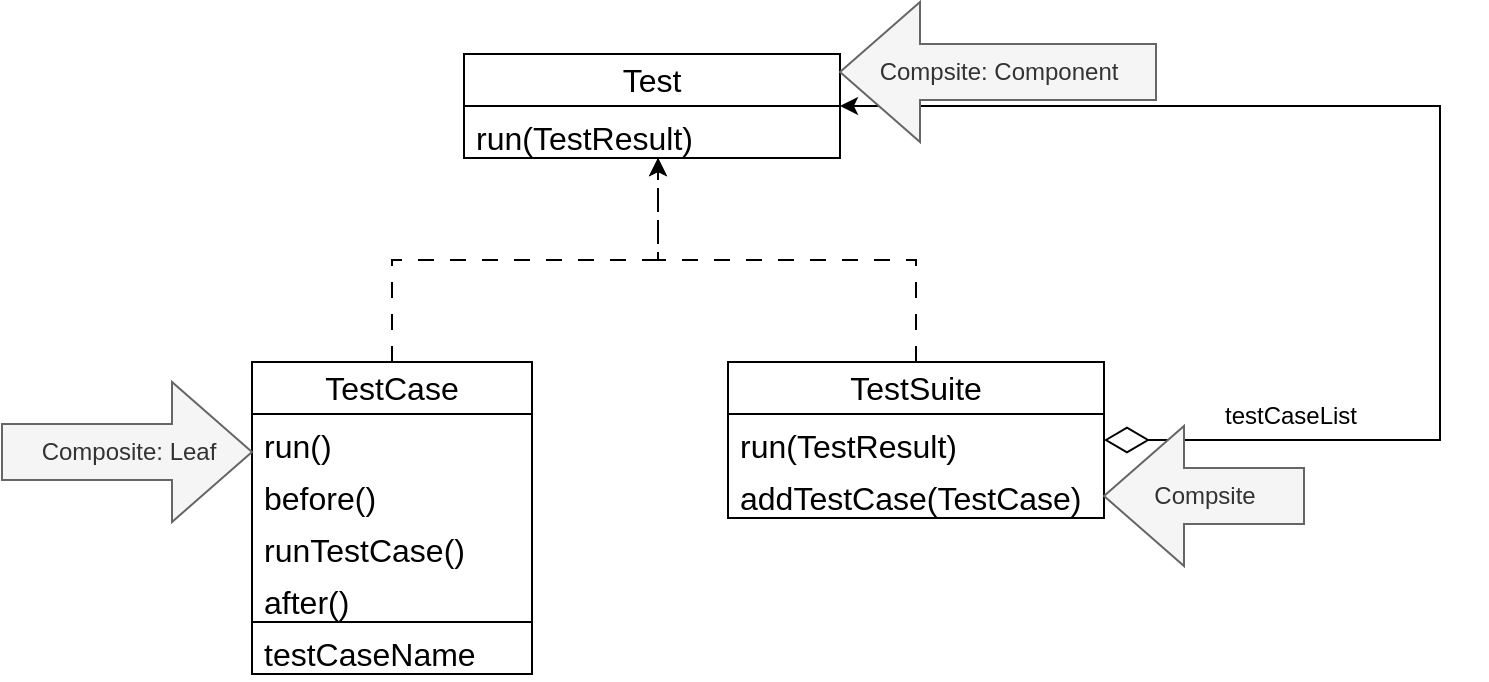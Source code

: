 <mxfile version="22.1.11" type="github">
  <diagram name="페이지-1" id="LbZxrBz2ofLp_WL8UCSQ">
    <mxGraphModel dx="2234" dy="1161" grid="0" gridSize="10" guides="1" tooltips="1" connect="1" arrows="1" fold="1" page="0" pageScale="1" pageWidth="827" pageHeight="1169" math="0" shadow="0">
      <root>
        <mxCell id="0" />
        <mxCell id="1" parent="0" />
        <mxCell id="CJBsxGkzlGZVFUbRF24I-1" value="TestCase" style="swimlane;fontStyle=0;childLayout=stackLayout;horizontal=1;startSize=26;fillColor=none;horizontalStack=0;resizeParent=1;resizeParentMax=0;resizeLast=0;collapsible=1;marginBottom=0;whiteSpace=wrap;html=1;fontSize=16;" vertex="1" parent="1">
          <mxGeometry x="-350" y="145" width="140" height="156" as="geometry" />
        </mxCell>
        <mxCell id="CJBsxGkzlGZVFUbRF24I-2" value="run()" style="text;strokeColor=none;fillColor=none;align=left;verticalAlign=top;spacingLeft=4;spacingRight=4;overflow=hidden;rotatable=0;points=[[0,0.5],[1,0.5]];portConstraint=eastwest;whiteSpace=wrap;html=1;fontSize=16;" vertex="1" parent="CJBsxGkzlGZVFUbRF24I-1">
          <mxGeometry y="26" width="140" height="26" as="geometry" />
        </mxCell>
        <mxCell id="CJBsxGkzlGZVFUbRF24I-6" value="before()" style="text;strokeColor=none;fillColor=none;align=left;verticalAlign=top;spacingLeft=4;spacingRight=4;overflow=hidden;rotatable=0;points=[[0,0.5],[1,0.5]];portConstraint=eastwest;whiteSpace=wrap;html=1;fontSize=16;" vertex="1" parent="CJBsxGkzlGZVFUbRF24I-1">
          <mxGeometry y="52" width="140" height="26" as="geometry" />
        </mxCell>
        <mxCell id="CJBsxGkzlGZVFUbRF24I-7" value="runTestCase()" style="text;strokeColor=none;fillColor=none;align=left;verticalAlign=top;spacingLeft=4;spacingRight=4;overflow=hidden;rotatable=0;points=[[0,0.5],[1,0.5]];portConstraint=eastwest;whiteSpace=wrap;html=1;fontSize=16;" vertex="1" parent="CJBsxGkzlGZVFUbRF24I-1">
          <mxGeometry y="78" width="140" height="26" as="geometry" />
        </mxCell>
        <mxCell id="CJBsxGkzlGZVFUbRF24I-20" value="after()" style="text;strokeColor=none;fillColor=none;align=left;verticalAlign=top;spacingLeft=4;spacingRight=4;overflow=hidden;rotatable=0;points=[[0,0.5],[1,0.5]];portConstraint=eastwest;whiteSpace=wrap;html=1;fontSize=16;" vertex="1" parent="CJBsxGkzlGZVFUbRF24I-1">
          <mxGeometry y="104" width="140" height="26" as="geometry" />
        </mxCell>
        <mxCell id="CJBsxGkzlGZVFUbRF24I-8" value="testCaseName" style="text;strokeColor=default;fillColor=none;align=left;verticalAlign=top;spacingLeft=4;spacingRight=4;overflow=hidden;rotatable=0;points=[[0,0.5],[1,0.5]];portConstraint=eastwest;whiteSpace=wrap;html=1;fontSize=16;" vertex="1" parent="CJBsxGkzlGZVFUbRF24I-1">
          <mxGeometry y="130" width="140" height="26" as="geometry" />
        </mxCell>
        <mxCell id="CJBsxGkzlGZVFUbRF24I-34" style="edgeStyle=orthogonalEdgeStyle;rounded=0;orthogonalLoop=1;jettySize=auto;html=1;entryX=1;entryY=0.5;entryDx=0;entryDy=0;startArrow=diamondThin;startFill=0;targetPerimeterSpacing=10;startSize=20;" edge="1" parent="1" source="CJBsxGkzlGZVFUbRF24I-21" target="CJBsxGkzlGZVFUbRF24I-27">
          <mxGeometry relative="1" as="geometry">
            <Array as="points">
              <mxPoint x="244" y="184" />
              <mxPoint x="244" y="17" />
            </Array>
          </mxGeometry>
        </mxCell>
        <mxCell id="CJBsxGkzlGZVFUbRF24I-21" value="TestSuite" style="swimlane;fontStyle=0;childLayout=stackLayout;horizontal=1;startSize=26;fillColor=none;horizontalStack=0;resizeParent=1;resizeParentMax=0;resizeLast=0;collapsible=1;marginBottom=0;whiteSpace=wrap;html=1;fontSize=16;" vertex="1" parent="1">
          <mxGeometry x="-112" y="145" width="188" height="78" as="geometry" />
        </mxCell>
        <mxCell id="CJBsxGkzlGZVFUbRF24I-22" value="run(TestResult)" style="text;strokeColor=none;fillColor=none;align=left;verticalAlign=top;spacingLeft=4;spacingRight=4;overflow=hidden;rotatable=0;points=[[0,0.5],[1,0.5]];portConstraint=eastwest;whiteSpace=wrap;html=1;fontSize=16;" vertex="1" parent="CJBsxGkzlGZVFUbRF24I-21">
          <mxGeometry y="26" width="188" height="26" as="geometry" />
        </mxCell>
        <mxCell id="CJBsxGkzlGZVFUbRF24I-23" value="addTestCase(TestCase)" style="text;strokeColor=none;fillColor=none;align=left;verticalAlign=top;spacingLeft=4;spacingRight=4;overflow=hidden;rotatable=0;points=[[0,0.5],[1,0.5]];portConstraint=eastwest;whiteSpace=wrap;html=1;fontSize=16;" vertex="1" parent="CJBsxGkzlGZVFUbRF24I-21">
          <mxGeometry y="52" width="188" height="26" as="geometry" />
        </mxCell>
        <mxCell id="CJBsxGkzlGZVFUbRF24I-27" value="Test" style="swimlane;fontStyle=0;childLayout=stackLayout;horizontal=1;startSize=26;fillColor=none;horizontalStack=0;resizeParent=1;resizeParentMax=0;resizeLast=0;collapsible=1;marginBottom=0;whiteSpace=wrap;html=1;fontSize=16;" vertex="1" parent="1">
          <mxGeometry x="-244" y="-9" width="188" height="52" as="geometry" />
        </mxCell>
        <mxCell id="CJBsxGkzlGZVFUbRF24I-28" value="run(TestResult)" style="text;strokeColor=none;fillColor=none;align=left;verticalAlign=top;spacingLeft=4;spacingRight=4;overflow=hidden;rotatable=0;points=[[0,0.5],[1,0.5]];portConstraint=eastwest;whiteSpace=wrap;html=1;fontSize=16;" vertex="1" parent="CJBsxGkzlGZVFUbRF24I-27">
          <mxGeometry y="26" width="188" height="26" as="geometry" />
        </mxCell>
        <mxCell id="CJBsxGkzlGZVFUbRF24I-32" style="edgeStyle=orthogonalEdgeStyle;rounded=0;orthogonalLoop=1;jettySize=auto;html=1;entryX=0.516;entryY=1;entryDx=0;entryDy=0;entryPerimeter=0;strokeColor=default;dashed=1;dashPattern=8 8;" edge="1" parent="1" source="CJBsxGkzlGZVFUbRF24I-1" target="CJBsxGkzlGZVFUbRF24I-28">
          <mxGeometry relative="1" as="geometry" />
        </mxCell>
        <mxCell id="CJBsxGkzlGZVFUbRF24I-33" style="edgeStyle=orthogonalEdgeStyle;rounded=0;orthogonalLoop=1;jettySize=auto;html=1;entryX=0.516;entryY=1;entryDx=0;entryDy=0;entryPerimeter=0;strokeColor=default;dashed=1;dashPattern=8 8;" edge="1" parent="1" source="CJBsxGkzlGZVFUbRF24I-21" target="CJBsxGkzlGZVFUbRF24I-28">
          <mxGeometry relative="1" as="geometry" />
        </mxCell>
        <mxCell id="CJBsxGkzlGZVFUbRF24I-35" value="testCaseList" style="text;html=1;strokeColor=none;fillColor=none;align=center;verticalAlign=middle;whiteSpace=wrap;rounded=0;" vertex="1" parent="1">
          <mxGeometry x="123" y="157" width="93" height="30" as="geometry" />
        </mxCell>
        <mxCell id="CJBsxGkzlGZVFUbRF24I-36" value="Compsite" style="html=1;shadow=0;dashed=0;align=center;verticalAlign=middle;shape=mxgraph.arrows2.arrow;dy=0.6;dx=40;flipH=1;notch=0;fillColor=#f5f5f5;fontColor=#333333;strokeColor=#666666;" vertex="1" parent="1">
          <mxGeometry x="76" y="177" width="100" height="70" as="geometry" />
        </mxCell>
        <mxCell id="CJBsxGkzlGZVFUbRF24I-37" value="Compsite: Component" style="html=1;shadow=0;dashed=0;align=center;verticalAlign=middle;shape=mxgraph.arrows2.arrow;dy=0.6;dx=40;flipH=1;notch=0;fillColor=#f5f5f5;fontColor=#333333;strokeColor=#666666;" vertex="1" parent="1">
          <mxGeometry x="-56" y="-35" width="158" height="70" as="geometry" />
        </mxCell>
        <mxCell id="CJBsxGkzlGZVFUbRF24I-38" value="Composite: Leaf" style="html=1;shadow=0;dashed=0;align=center;verticalAlign=middle;shape=mxgraph.arrows2.arrow;dy=0.6;dx=40;notch=0;fillColor=#f5f5f5;fontColor=#333333;strokeColor=#666666;" vertex="1" parent="1">
          <mxGeometry x="-475" y="155" width="125" height="70" as="geometry" />
        </mxCell>
      </root>
    </mxGraphModel>
  </diagram>
</mxfile>
